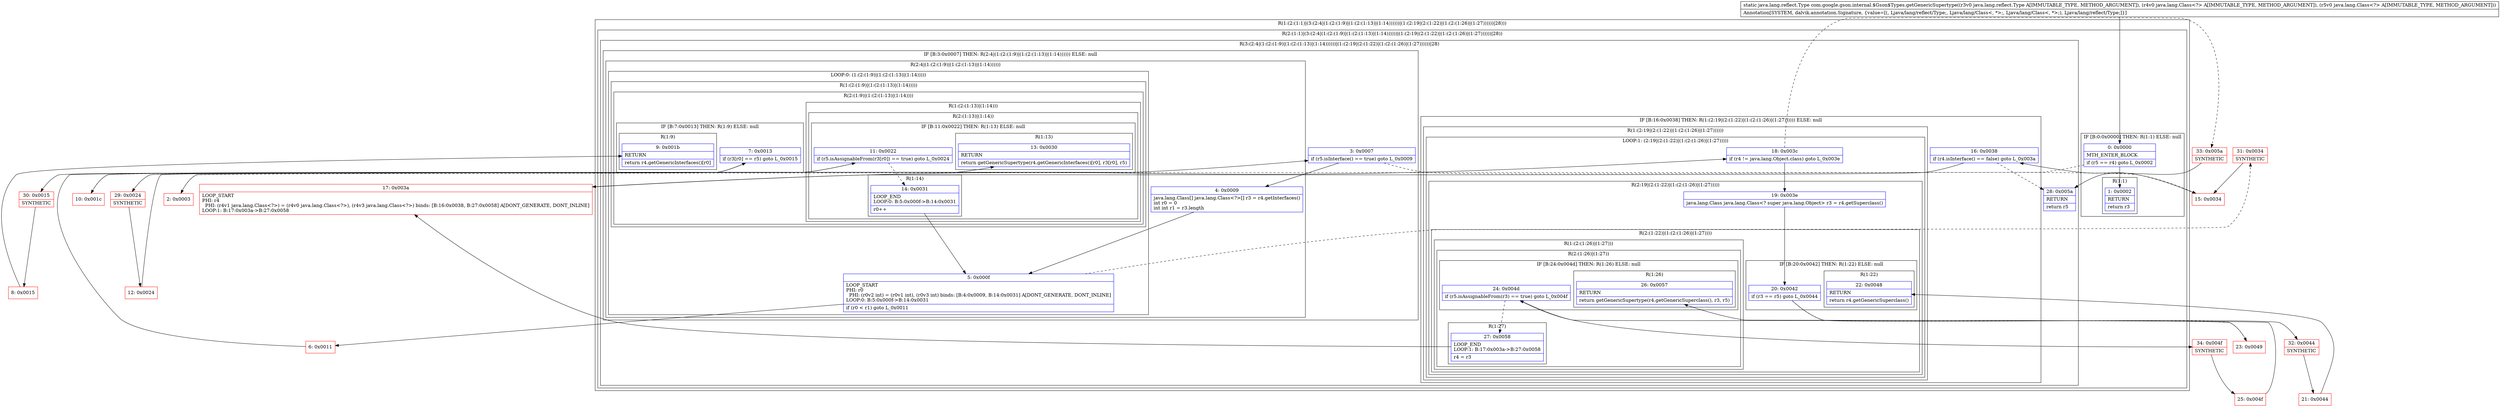 digraph "CFG forcom.google.gson.internal.$Gson$Types.getGenericSupertype(Ljava\/lang\/reflect\/Type;Ljava\/lang\/Class;Ljava\/lang\/Class;)Ljava\/lang\/reflect\/Type;" {
subgraph cluster_Region_1211396672 {
label = "R(1:(2:(1:1)|(3:(2:4|(1:(2:(1:9)|(1:(2:(1:13)|(1:14))))))|(1:(2:19|(2:(1:22)|(1:(2:(1:26)|(1:27))))))|28)))";
node [shape=record,color=blue];
subgraph cluster_Region_282134618 {
label = "R(2:(1:1)|(3:(2:4|(1:(2:(1:9)|(1:(2:(1:13)|(1:14))))))|(1:(2:19|(2:(1:22)|(1:(2:(1:26)|(1:27))))))|28))";
node [shape=record,color=blue];
subgraph cluster_IfRegion_1653585911 {
label = "IF [B:0:0x0000] THEN: R(1:1) ELSE: null";
node [shape=record,color=blue];
Node_0 [shape=record,label="{0\:\ 0x0000|MTH_ENTER_BLOCK\l|if (r5 == r4) goto L_0x0002\l}"];
subgraph cluster_Region_352979674 {
label = "R(1:1)";
node [shape=record,color=blue];
Node_1 [shape=record,label="{1\:\ 0x0002|RETURN\l|return r3\l}"];
}
}
subgraph cluster_Region_2127027273 {
label = "R(3:(2:4|(1:(2:(1:9)|(1:(2:(1:13)|(1:14))))))|(1:(2:19|(2:(1:22)|(1:(2:(1:26)|(1:27))))))|28)";
node [shape=record,color=blue];
subgraph cluster_IfRegion_1724684307 {
label = "IF [B:3:0x0007] THEN: R(2:4|(1:(2:(1:9)|(1:(2:(1:13)|(1:14)))))) ELSE: null";
node [shape=record,color=blue];
Node_3 [shape=record,label="{3\:\ 0x0007|if (r5.isInterface() == true) goto L_0x0009\l}"];
subgraph cluster_Region_455734536 {
label = "R(2:4|(1:(2:(1:9)|(1:(2:(1:13)|(1:14))))))";
node [shape=record,color=blue];
Node_4 [shape=record,label="{4\:\ 0x0009|java.lang.Class[] java.lang.Class\<?\>[] r3 = r4.getInterfaces()\lint r0 = 0\lint int r1 = r3.length\l}"];
subgraph cluster_LoopRegion_728886688 {
label = "LOOP:0: (1:(2:(1:9)|(1:(2:(1:13)|(1:14)))))";
node [shape=record,color=blue];
Node_5 [shape=record,label="{5\:\ 0x000f|LOOP_START\lPHI: r0 \l  PHI: (r0v2 int) = (r0v1 int), (r0v3 int) binds: [B:4:0x0009, B:14:0x0031] A[DONT_GENERATE, DONT_INLINE]\lLOOP:0: B:5:0x000f\-\>B:14:0x0031\l|if (r0 \< r1) goto L_0x0011\l}"];
subgraph cluster_Region_2044967730 {
label = "R(1:(2:(1:9)|(1:(2:(1:13)|(1:14)))))";
node [shape=record,color=blue];
subgraph cluster_Region_1023025678 {
label = "R(2:(1:9)|(1:(2:(1:13)|(1:14))))";
node [shape=record,color=blue];
subgraph cluster_IfRegion_827100504 {
label = "IF [B:7:0x0013] THEN: R(1:9) ELSE: null";
node [shape=record,color=blue];
Node_7 [shape=record,label="{7\:\ 0x0013|if (r3[r0] == r5) goto L_0x0015\l}"];
subgraph cluster_Region_274926781 {
label = "R(1:9)";
node [shape=record,color=blue];
Node_9 [shape=record,label="{9\:\ 0x001b|RETURN\l|return r4.getGenericInterfaces()[r0]\l}"];
}
}
subgraph cluster_Region_2090828876 {
label = "R(1:(2:(1:13)|(1:14)))";
node [shape=record,color=blue];
subgraph cluster_Region_2115082188 {
label = "R(2:(1:13)|(1:14))";
node [shape=record,color=blue];
subgraph cluster_IfRegion_1488377641 {
label = "IF [B:11:0x0022] THEN: R(1:13) ELSE: null";
node [shape=record,color=blue];
Node_11 [shape=record,label="{11\:\ 0x0022|if (r5.isAssignableFrom(r3[r0]) == true) goto L_0x0024\l}"];
subgraph cluster_Region_2133120761 {
label = "R(1:13)";
node [shape=record,color=blue];
Node_13 [shape=record,label="{13\:\ 0x0030|RETURN\l|return getGenericSupertype(r4.getGenericInterfaces()[r0], r3[r0], r5)\l}"];
}
}
subgraph cluster_Region_2122486747 {
label = "R(1:14)";
node [shape=record,color=blue];
Node_14 [shape=record,label="{14\:\ 0x0031|LOOP_END\lLOOP:0: B:5:0x000f\-\>B:14:0x0031\l|r0++\l}"];
}
}
}
}
}
}
}
}
subgraph cluster_IfRegion_449808663 {
label = "IF [B:16:0x0038] THEN: R(1:(2:19|(2:(1:22)|(1:(2:(1:26)|(1:27)))))) ELSE: null";
node [shape=record,color=blue];
Node_16 [shape=record,label="{16\:\ 0x0038|if (r4.isInterface() == false) goto L_0x003a\l}"];
subgraph cluster_Region_2001216018 {
label = "R(1:(2:19|(2:(1:22)|(1:(2:(1:26)|(1:27))))))";
node [shape=record,color=blue];
subgraph cluster_LoopRegion_2012570963 {
label = "LOOP:1: (2:19|(2:(1:22)|(1:(2:(1:26)|(1:27)))))";
node [shape=record,color=blue];
Node_18 [shape=record,label="{18\:\ 0x003c|if (r4 != java.lang.Object.class) goto L_0x003e\l}"];
subgraph cluster_Region_124532222 {
label = "R(2:19|(2:(1:22)|(1:(2:(1:26)|(1:27)))))";
node [shape=record,color=blue];
Node_19 [shape=record,label="{19\:\ 0x003e|java.lang.Class java.lang.Class\<? super java.lang.Object\> r3 = r4.getSuperclass()\l}"];
subgraph cluster_Region_94905238 {
label = "R(2:(1:22)|(1:(2:(1:26)|(1:27))))";
node [shape=record,color=blue];
subgraph cluster_IfRegion_686612624 {
label = "IF [B:20:0x0042] THEN: R(1:22) ELSE: null";
node [shape=record,color=blue];
Node_20 [shape=record,label="{20\:\ 0x0042|if (r3 == r5) goto L_0x0044\l}"];
subgraph cluster_Region_1674155269 {
label = "R(1:22)";
node [shape=record,color=blue];
Node_22 [shape=record,label="{22\:\ 0x0048|RETURN\l|return r4.getGenericSuperclass()\l}"];
}
}
subgraph cluster_Region_1428644828 {
label = "R(1:(2:(1:26)|(1:27)))";
node [shape=record,color=blue];
subgraph cluster_Region_161762262 {
label = "R(2:(1:26)|(1:27))";
node [shape=record,color=blue];
subgraph cluster_IfRegion_1462742033 {
label = "IF [B:24:0x004d] THEN: R(1:26) ELSE: null";
node [shape=record,color=blue];
Node_24 [shape=record,label="{24\:\ 0x004d|if (r5.isAssignableFrom(r3) == true) goto L_0x004f\l}"];
subgraph cluster_Region_841705223 {
label = "R(1:26)";
node [shape=record,color=blue];
Node_26 [shape=record,label="{26\:\ 0x0057|RETURN\l|return getGenericSupertype(r4.getGenericSuperclass(), r3, r5)\l}"];
}
}
subgraph cluster_Region_1410234233 {
label = "R(1:27)";
node [shape=record,color=blue];
Node_27 [shape=record,label="{27\:\ 0x0058|LOOP_END\lLOOP:1: B:17:0x003a\-\>B:27:0x0058\l|r4 = r3\l}"];
}
}
}
}
}
}
}
}
Node_28 [shape=record,label="{28\:\ 0x005a|RETURN\l|return r5\l}"];
}
}
}
Node_2 [shape=record,color=red,label="{2\:\ 0x0003}"];
Node_6 [shape=record,color=red,label="{6\:\ 0x0011}"];
Node_8 [shape=record,color=red,label="{8\:\ 0x0015}"];
Node_10 [shape=record,color=red,label="{10\:\ 0x001c}"];
Node_12 [shape=record,color=red,label="{12\:\ 0x0024}"];
Node_15 [shape=record,color=red,label="{15\:\ 0x0034}"];
Node_17 [shape=record,color=red,label="{17\:\ 0x003a|LOOP_START\lPHI: r4 \l  PHI: (r4v1 java.lang.Class\<?\>) = (r4v0 java.lang.Class\<?\>), (r4v3 java.lang.Class\<?\>) binds: [B:16:0x0038, B:27:0x0058] A[DONT_GENERATE, DONT_INLINE]\lLOOP:1: B:17:0x003a\-\>B:27:0x0058\l}"];
Node_21 [shape=record,color=red,label="{21\:\ 0x0044}"];
Node_23 [shape=record,color=red,label="{23\:\ 0x0049}"];
Node_25 [shape=record,color=red,label="{25\:\ 0x004f}"];
Node_29 [shape=record,color=red,label="{29\:\ 0x0024|SYNTHETIC\l}"];
Node_30 [shape=record,color=red,label="{30\:\ 0x0015|SYNTHETIC\l}"];
Node_31 [shape=record,color=red,label="{31\:\ 0x0034|SYNTHETIC\l}"];
Node_32 [shape=record,color=red,label="{32\:\ 0x0044|SYNTHETIC\l}"];
Node_33 [shape=record,color=red,label="{33\:\ 0x005a|SYNTHETIC\l}"];
Node_34 [shape=record,color=red,label="{34\:\ 0x004f|SYNTHETIC\l}"];
MethodNode[shape=record,label="{static java.lang.reflect.Type com.google.gson.internal.$Gson$Types.getGenericSupertype((r3v0 java.lang.reflect.Type A[IMMUTABLE_TYPE, METHOD_ARGUMENT]), (r4v0 java.lang.Class\<?\> A[IMMUTABLE_TYPE, METHOD_ARGUMENT]), (r5v0 java.lang.Class\<?\> A[IMMUTABLE_TYPE, METHOD_ARGUMENT]))  | Annotation[SYSTEM, dalvik.annotation.Signature, \{value=[(, Ljava\/lang\/reflect\/Type;, Ljava\/lang\/Class\<, *\>;, Ljava\/lang\/Class\<, *\>;), Ljava\/lang\/reflect\/Type;]\}]\l}"];
MethodNode -> Node_0;
Node_0 -> Node_1;
Node_0 -> Node_2[style=dashed];
Node_3 -> Node_4;
Node_3 -> Node_15[style=dashed];
Node_4 -> Node_5;
Node_5 -> Node_6;
Node_5 -> Node_31[style=dashed];
Node_7 -> Node_10[style=dashed];
Node_7 -> Node_30;
Node_11 -> Node_14[style=dashed];
Node_11 -> Node_29;
Node_14 -> Node_5;
Node_16 -> Node_17;
Node_16 -> Node_28[style=dashed];
Node_18 -> Node_19;
Node_18 -> Node_33[style=dashed];
Node_19 -> Node_20;
Node_20 -> Node_23[style=dashed];
Node_20 -> Node_32;
Node_24 -> Node_27[style=dashed];
Node_24 -> Node_34;
Node_27 -> Node_17;
Node_2 -> Node_3;
Node_6 -> Node_7;
Node_8 -> Node_9;
Node_10 -> Node_11;
Node_12 -> Node_13;
Node_15 -> Node_16;
Node_17 -> Node_18;
Node_21 -> Node_22;
Node_23 -> Node_24;
Node_25 -> Node_26;
Node_29 -> Node_12;
Node_30 -> Node_8;
Node_31 -> Node_15;
Node_32 -> Node_21;
Node_33 -> Node_28;
Node_34 -> Node_25;
}

